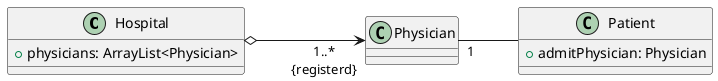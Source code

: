 @startuml step3
left to right direction
class Hospital{
    + physicians: ArrayList<Physician>
}
class Physician

Hospital o---> "1..*\n{registerd}" Physician

class Patient{
    + admitPhysician: Physician
}
Physician "1" -- Patient


@enduml